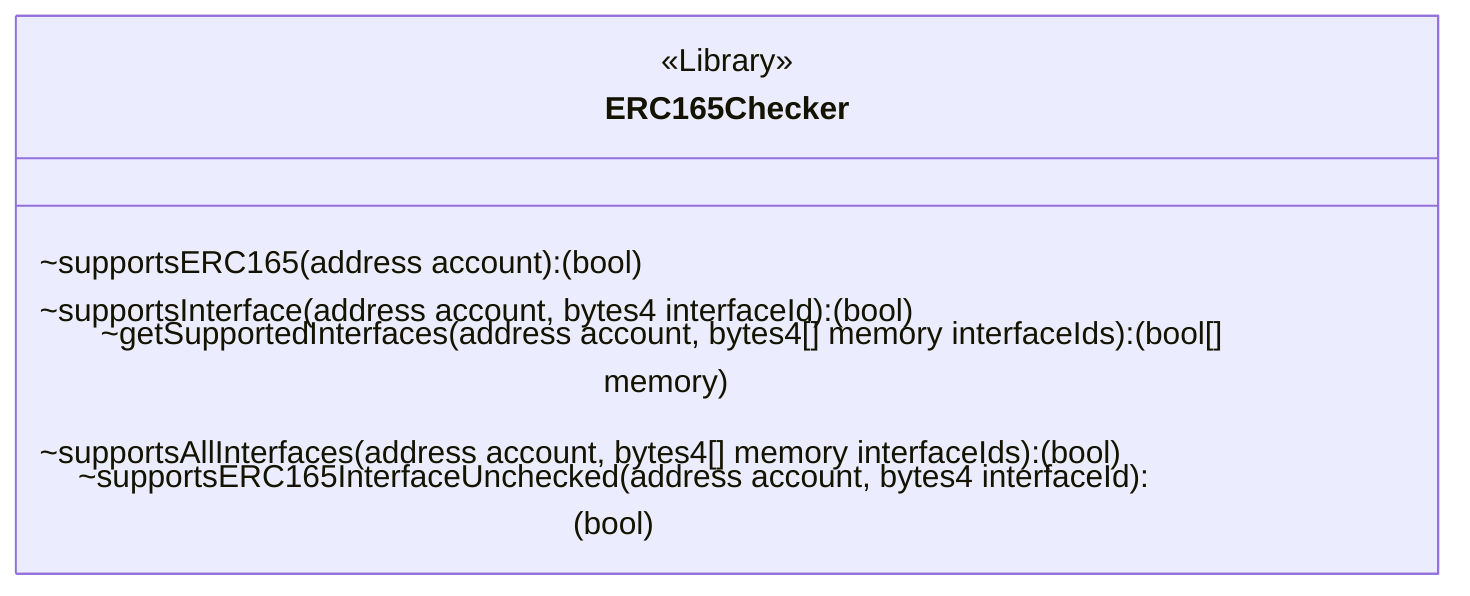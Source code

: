 classDiagram
  %% 465:4566:0
  class ERC165Checker {
    <<Library>>
    ~supportsERC165(address account): (bool)
    ~supportsInterface(address account, bytes4 interfaceId): (bool)
    ~getSupportedInterfaces(address account, bytes4[] memory interfaceIds): (bool[] memory)
    ~supportsAllInterfaces(address account, bytes4[] memory interfaceIds): (bool)
    ~supportsERC165InterfaceUnchecked(address account, bytes4 interfaceId): (bool)
  }